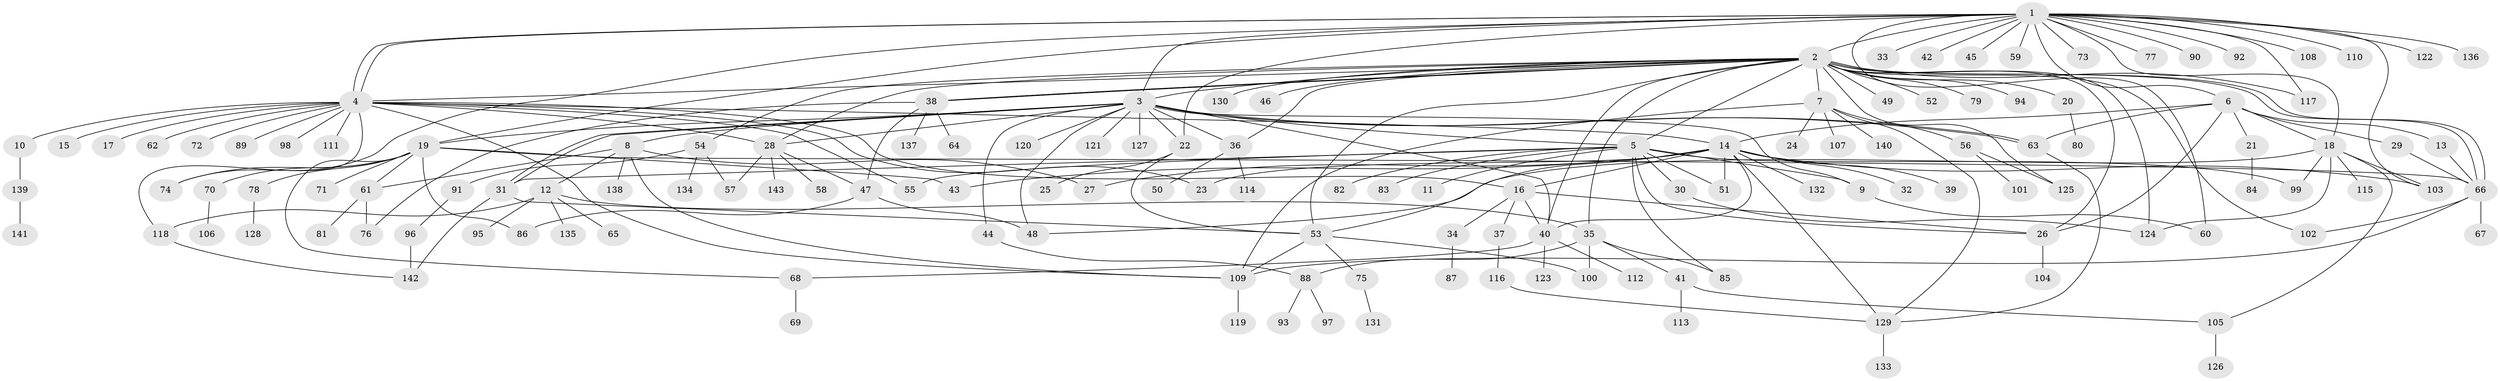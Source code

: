 // Generated by graph-tools (version 1.1) at 2025/35/03/09/25 02:35:40]
// undirected, 143 vertices, 211 edges
graph export_dot {
graph [start="1"]
  node [color=gray90,style=filled];
  1;
  2;
  3;
  4;
  5;
  6;
  7;
  8;
  9;
  10;
  11;
  12;
  13;
  14;
  15;
  16;
  17;
  18;
  19;
  20;
  21;
  22;
  23;
  24;
  25;
  26;
  27;
  28;
  29;
  30;
  31;
  32;
  33;
  34;
  35;
  36;
  37;
  38;
  39;
  40;
  41;
  42;
  43;
  44;
  45;
  46;
  47;
  48;
  49;
  50;
  51;
  52;
  53;
  54;
  55;
  56;
  57;
  58;
  59;
  60;
  61;
  62;
  63;
  64;
  65;
  66;
  67;
  68;
  69;
  70;
  71;
  72;
  73;
  74;
  75;
  76;
  77;
  78;
  79;
  80;
  81;
  82;
  83;
  84;
  85;
  86;
  87;
  88;
  89;
  90;
  91;
  92;
  93;
  94;
  95;
  96;
  97;
  98;
  99;
  100;
  101;
  102;
  103;
  104;
  105;
  106;
  107;
  108;
  109;
  110;
  111;
  112;
  113;
  114;
  115;
  116;
  117;
  118;
  119;
  120;
  121;
  122;
  123;
  124;
  125;
  126;
  127;
  128;
  129;
  130;
  131;
  132;
  133;
  134;
  135;
  136;
  137;
  138;
  139;
  140;
  141;
  142;
  143;
  1 -- 2;
  1 -- 3;
  1 -- 4;
  1 -- 4;
  1 -- 6;
  1 -- 18;
  1 -- 19;
  1 -- 22;
  1 -- 33;
  1 -- 42;
  1 -- 45;
  1 -- 59;
  1 -- 60;
  1 -- 73;
  1 -- 74;
  1 -- 77;
  1 -- 90;
  1 -- 92;
  1 -- 103;
  1 -- 108;
  1 -- 110;
  1 -- 117;
  1 -- 122;
  1 -- 136;
  2 -- 3;
  2 -- 4;
  2 -- 5;
  2 -- 7;
  2 -- 20;
  2 -- 26;
  2 -- 28;
  2 -- 35;
  2 -- 36;
  2 -- 38;
  2 -- 38;
  2 -- 40;
  2 -- 46;
  2 -- 49;
  2 -- 52;
  2 -- 53;
  2 -- 54;
  2 -- 66;
  2 -- 66;
  2 -- 79;
  2 -- 94;
  2 -- 102;
  2 -- 117;
  2 -- 124;
  2 -- 125;
  2 -- 130;
  3 -- 5;
  3 -- 8;
  3 -- 9;
  3 -- 19;
  3 -- 22;
  3 -- 28;
  3 -- 31;
  3 -- 31;
  3 -- 36;
  3 -- 40;
  3 -- 44;
  3 -- 48;
  3 -- 63;
  3 -- 63;
  3 -- 120;
  3 -- 121;
  3 -- 127;
  4 -- 10;
  4 -- 14;
  4 -- 15;
  4 -- 16;
  4 -- 17;
  4 -- 23;
  4 -- 28;
  4 -- 55;
  4 -- 62;
  4 -- 72;
  4 -- 89;
  4 -- 98;
  4 -- 109;
  4 -- 111;
  4 -- 118;
  5 -- 9;
  5 -- 11;
  5 -- 26;
  5 -- 30;
  5 -- 31;
  5 -- 51;
  5 -- 55;
  5 -- 82;
  5 -- 83;
  5 -- 85;
  5 -- 99;
  6 -- 13;
  6 -- 14;
  6 -- 18;
  6 -- 21;
  6 -- 26;
  6 -- 29;
  6 -- 63;
  7 -- 24;
  7 -- 56;
  7 -- 107;
  7 -- 109;
  7 -- 129;
  7 -- 140;
  8 -- 12;
  8 -- 27;
  8 -- 61;
  8 -- 109;
  8 -- 138;
  9 -- 60;
  10 -- 139;
  12 -- 35;
  12 -- 65;
  12 -- 95;
  12 -- 118;
  12 -- 135;
  13 -- 66;
  14 -- 16;
  14 -- 23;
  14 -- 27;
  14 -- 32;
  14 -- 39;
  14 -- 40;
  14 -- 43;
  14 -- 51;
  14 -- 53;
  14 -- 103;
  14 -- 129;
  14 -- 132;
  16 -- 26;
  16 -- 34;
  16 -- 37;
  16 -- 40;
  18 -- 48;
  18 -- 99;
  18 -- 103;
  18 -- 105;
  18 -- 115;
  18 -- 124;
  19 -- 43;
  19 -- 61;
  19 -- 66;
  19 -- 68;
  19 -- 70;
  19 -- 71;
  19 -- 74;
  19 -- 78;
  19 -- 86;
  20 -- 80;
  21 -- 84;
  22 -- 25;
  22 -- 53;
  26 -- 104;
  28 -- 47;
  28 -- 57;
  28 -- 58;
  28 -- 143;
  29 -- 66;
  30 -- 124;
  31 -- 53;
  31 -- 142;
  34 -- 87;
  35 -- 41;
  35 -- 85;
  35 -- 88;
  35 -- 100;
  36 -- 50;
  36 -- 114;
  37 -- 116;
  38 -- 47;
  38 -- 64;
  38 -- 76;
  38 -- 137;
  40 -- 68;
  40 -- 112;
  40 -- 123;
  41 -- 105;
  41 -- 113;
  44 -- 88;
  47 -- 48;
  47 -- 86;
  53 -- 75;
  53 -- 100;
  53 -- 109;
  54 -- 57;
  54 -- 91;
  54 -- 134;
  56 -- 101;
  56 -- 125;
  61 -- 76;
  61 -- 81;
  63 -- 129;
  66 -- 67;
  66 -- 102;
  66 -- 109;
  68 -- 69;
  70 -- 106;
  75 -- 131;
  78 -- 128;
  88 -- 93;
  88 -- 97;
  91 -- 96;
  96 -- 142;
  105 -- 126;
  109 -- 119;
  116 -- 129;
  118 -- 142;
  129 -- 133;
  139 -- 141;
}
